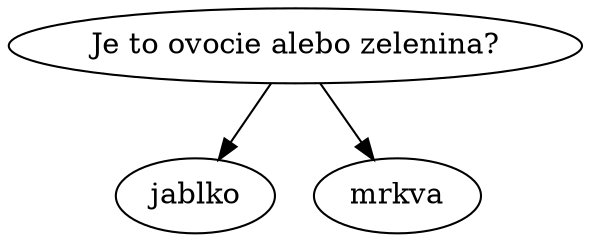 digraph G {
    1 [label="Je to ovocie alebo zelenina?"];
    2 [label="jablko"];
    3 [label="mrkva"];
    1 -> 2;
    1 -> 3;
}

